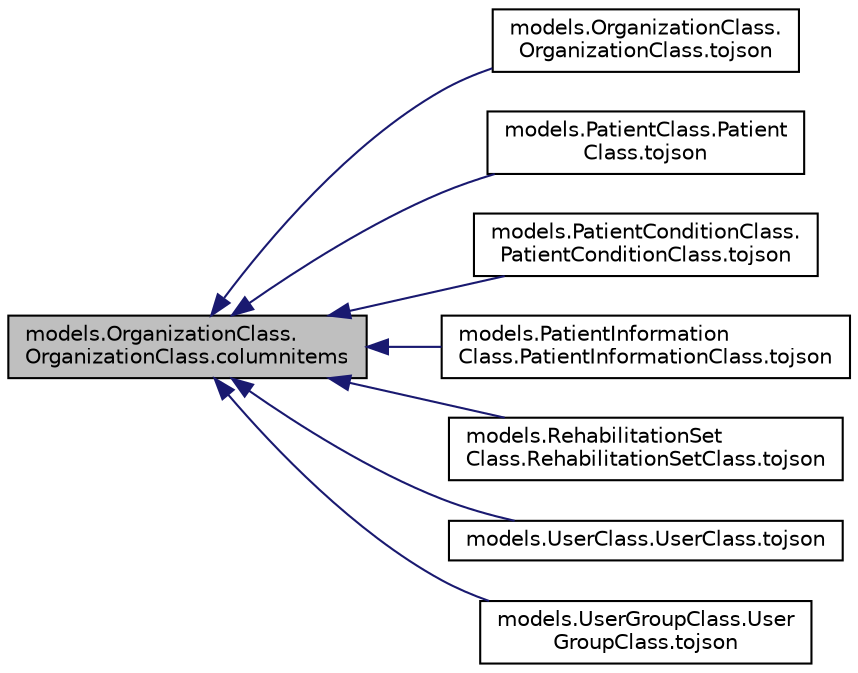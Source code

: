 digraph "models.OrganizationClass.OrganizationClass.columnitems"
{
  edge [fontname="Helvetica",fontsize="10",labelfontname="Helvetica",labelfontsize="10"];
  node [fontname="Helvetica",fontsize="10",shape=record];
  rankdir="LR";
  Node1 [label="models.OrganizationClass.\lOrganizationClass.columnitems",height=0.2,width=0.4,color="black", fillcolor="grey75", style="filled", fontcolor="black"];
  Node1 -> Node2 [dir="back",color="midnightblue",fontsize="10",style="solid",fontname="Helvetica"];
  Node2 [label="models.OrganizationClass.\lOrganizationClass.tojson",height=0.2,width=0.4,color="black", fillcolor="white", style="filled",URL="$classmodels_1_1_organization_class_1_1_organization_class.html#a821ef3fe75ca44a393dd45d974efdb73"];
  Node1 -> Node3 [dir="back",color="midnightblue",fontsize="10",style="solid",fontname="Helvetica"];
  Node3 [label="models.PatientClass.Patient\lClass.tojson",height=0.2,width=0.4,color="black", fillcolor="white", style="filled",URL="$classmodels_1_1_patient_class_1_1_patient_class.html#a083001212249d74b0fd13756af9bb6d8"];
  Node1 -> Node4 [dir="back",color="midnightblue",fontsize="10",style="solid",fontname="Helvetica"];
  Node4 [label="models.PatientConditionClass.\lPatientConditionClass.tojson",height=0.2,width=0.4,color="black", fillcolor="white", style="filled",URL="$classmodels_1_1_patient_condition_class_1_1_patient_condition_class.html#aa4da9fff4c34fd345ea27eb97c553852"];
  Node1 -> Node5 [dir="back",color="midnightblue",fontsize="10",style="solid",fontname="Helvetica"];
  Node5 [label="models.PatientInformation\lClass.PatientInformationClass.tojson",height=0.2,width=0.4,color="black", fillcolor="white", style="filled",URL="$classmodels_1_1_patient_information_class_1_1_patient_information_class.html#acb76104d8b50b3ded419d9217817755b"];
  Node1 -> Node6 [dir="back",color="midnightblue",fontsize="10",style="solid",fontname="Helvetica"];
  Node6 [label="models.RehabilitationSet\lClass.RehabilitationSetClass.tojson",height=0.2,width=0.4,color="black", fillcolor="white", style="filled",URL="$classmodels_1_1_rehabilitation_set_class_1_1_rehabilitation_set_class.html#afb548fd65a8a2ac70a0832e0f996daa7"];
  Node1 -> Node7 [dir="back",color="midnightblue",fontsize="10",style="solid",fontname="Helvetica"];
  Node7 [label="models.UserClass.UserClass.tojson",height=0.2,width=0.4,color="black", fillcolor="white", style="filled",URL="$classmodels_1_1_user_class_1_1_user_class.html#ae9a99d519193af8cf076aa44b8e98573"];
  Node1 -> Node8 [dir="back",color="midnightblue",fontsize="10",style="solid",fontname="Helvetica"];
  Node8 [label="models.UserGroupClass.User\lGroupClass.tojson",height=0.2,width=0.4,color="black", fillcolor="white", style="filled",URL="$classmodels_1_1_user_group_class_1_1_user_group_class.html#a54e8114e4bfed68dcc73620abe22cc01"];
}
